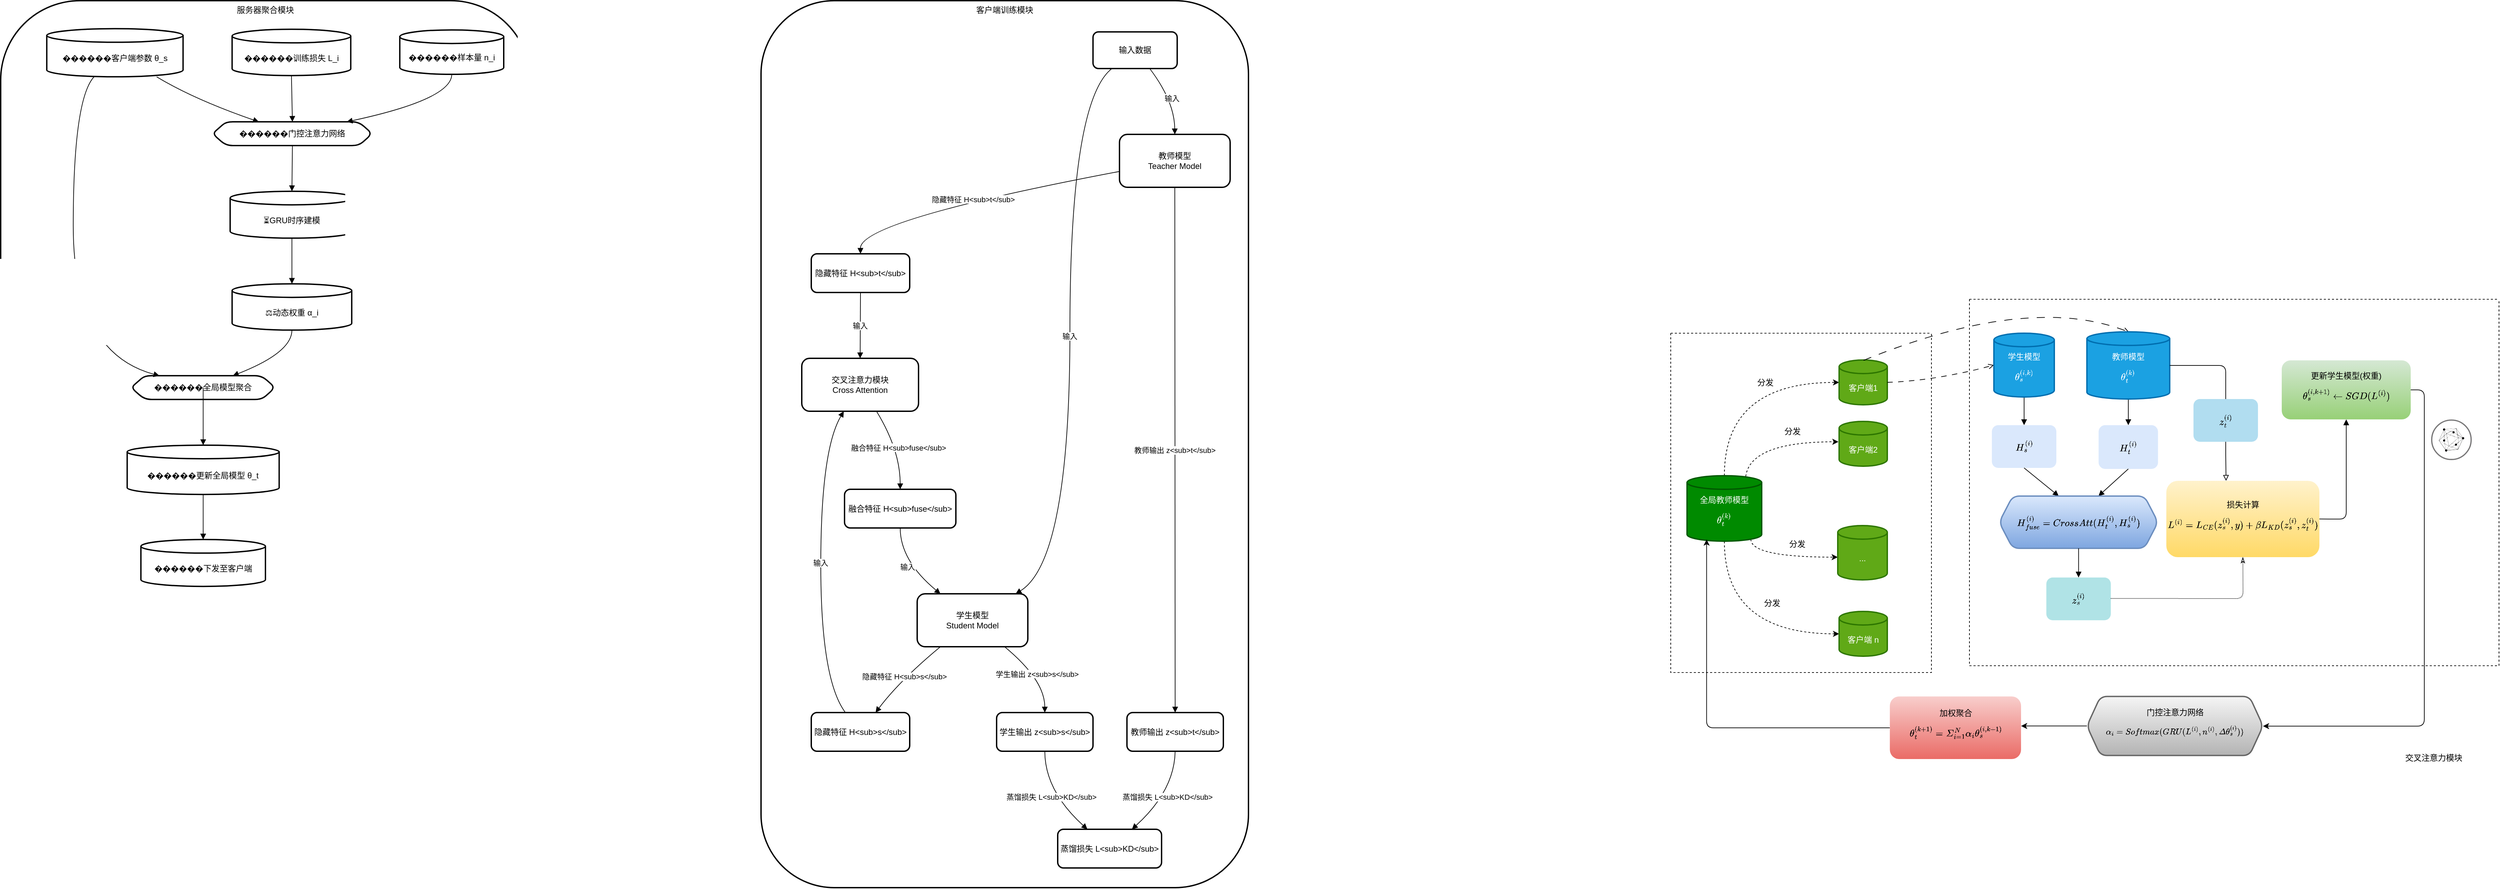 <mxfile version="26.0.11">
  <diagram name="第 1 页" id="DEk5K5slilRWWlr_zEea">
    <mxGraphModel dx="1114" dy="500" grid="1" gridSize="10" guides="1" tooltips="1" connect="1" arrows="1" fold="1" page="1" pageScale="1" pageWidth="4681" pageHeight="3300" background="none" math="1" shadow="0">
      <root>
        <mxCell id="0" />
        <mxCell id="1" parent="0" />
        <mxCell id="zsc-ipmftyCH5oLLFZYE-88" value="服务器聚合模块" style="whiteSpace=wrap;strokeWidth=2;verticalAlign=top;rounded=1;" parent="1" vertex="1">
          <mxGeometry x="20" y="20" width="780" height="890" as="geometry" />
        </mxCell>
        <mxCell id="zsc-ipmftyCH5oLLFZYE-89" value="������客户端参数 θ_s" style="shape=cylinder3;boundedLbl=1;backgroundOutline=1;size=10;strokeWidth=2;whiteSpace=wrap;rounded=1;" parent="zsc-ipmftyCH5oLLFZYE-88" vertex="1">
          <mxGeometry x="67.889" y="41.27" width="200.778" height="70.877" as="geometry" />
        </mxCell>
        <mxCell id="zsc-ipmftyCH5oLLFZYE-90" value="������门控注意力网络" style="shape=hexagon;perimeter=hexagonPerimeter2;fixedSize=1;strokeWidth=2;whiteSpace=wrap;rounded=1;" parent="zsc-ipmftyCH5oLLFZYE-88" vertex="1">
          <mxGeometry x="312" y="178.538" width="235.444" height="34.99" as="geometry" />
        </mxCell>
        <mxCell id="zsc-ipmftyCH5oLLFZYE-91" value="������训练损失 L_i" style="shape=cylinder3;boundedLbl=1;backgroundOutline=1;size=10;strokeWidth=2;whiteSpace=wrap;rounded=1;" parent="zsc-ipmftyCH5oLLFZYE-88" vertex="1">
          <mxGeometry x="340.889" y="42.167" width="174.778" height="68.185" as="geometry" />
        </mxCell>
        <mxCell id="zsc-ipmftyCH5oLLFZYE-92" value="������样本量 n_i" style="shape=cylinder3;boundedLbl=1;backgroundOutline=1;size=10;strokeWidth=2;whiteSpace=wrap;rounded=1;" parent="zsc-ipmftyCH5oLLFZYE-88" vertex="1">
          <mxGeometry x="587.889" y="43.065" width="153.111" height="65.494" as="geometry" />
        </mxCell>
        <mxCell id="zsc-ipmftyCH5oLLFZYE-93" value="⏳GRU时序建模" style="shape=cylinder3;boundedLbl=1;backgroundOutline=1;size=10;strokeWidth=2;whiteSpace=wrap;rounded=1;" parent="zsc-ipmftyCH5oLLFZYE-88" vertex="1">
          <mxGeometry x="338" y="280.817" width="182" height="69.083" as="geometry" />
        </mxCell>
        <mxCell id="zsc-ipmftyCH5oLLFZYE-94" value="⚖️动态权重 α_i" style="shape=cylinder3;boundedLbl=1;backgroundOutline=1;size=10;strokeWidth=2;whiteSpace=wrap;rounded=1;" parent="zsc-ipmftyCH5oLLFZYE-88" vertex="1">
          <mxGeometry x="340.889" y="417.188" width="176.222" height="68.185" as="geometry" />
        </mxCell>
        <mxCell id="zsc-ipmftyCH5oLLFZYE-95" value="������全局模型聚合" style="shape=hexagon;perimeter=hexagonPerimeter2;fixedSize=1;strokeWidth=2;whiteSpace=wrap;rounded=1;" parent="zsc-ipmftyCH5oLLFZYE-88" vertex="1">
          <mxGeometry x="192.111" y="552.661" width="212.333" height="34.99" as="geometry" />
        </mxCell>
        <mxCell id="zsc-ipmftyCH5oLLFZYE-96" value="������更新全局模型 θ_t" style="shape=cylinder3;boundedLbl=1;backgroundOutline=1;size=10;strokeWidth=2;whiteSpace=wrap;rounded=1;" parent="zsc-ipmftyCH5oLLFZYE-88" vertex="1">
          <mxGeometry x="186.333" y="654.94" width="223.889" height="72.671" as="geometry" />
        </mxCell>
        <mxCell id="zsc-ipmftyCH5oLLFZYE-97" value="������下发至客户端" style="shape=cylinder3;boundedLbl=1;backgroundOutline=1;size=10;strokeWidth=2;whiteSpace=wrap;rounded=1;" parent="zsc-ipmftyCH5oLLFZYE-88" vertex="1">
          <mxGeometry x="206.556" y="794.002" width="183.444" height="69.083" as="geometry" />
        </mxCell>
        <mxCell id="zsc-ipmftyCH5oLLFZYE-98" value="" style="curved=1;startArrow=none;endArrow=block;exitX=0.8;exitY=0.99;entryX=0.29;entryY=0;rounded=1;" parent="zsc-ipmftyCH5oLLFZYE-88" source="zsc-ipmftyCH5oLLFZYE-89" target="zsc-ipmftyCH5oLLFZYE-90" edge="1">
          <mxGeometry relative="1" as="geometry">
            <Array as="points">
              <mxPoint x="284.556" y="145.343" />
            </Array>
          </mxGeometry>
        </mxCell>
        <mxCell id="zsc-ipmftyCH5oLLFZYE-99" value="" style="curved=1;startArrow=none;endArrow=block;exitX=0.5;exitY=1;entryX=0.5;entryY=0;rounded=1;" parent="zsc-ipmftyCH5oLLFZYE-88" source="zsc-ipmftyCH5oLLFZYE-91" target="zsc-ipmftyCH5oLLFZYE-90" edge="1">
          <mxGeometry relative="1" as="geometry">
            <Array as="points" />
          </mxGeometry>
        </mxCell>
        <mxCell id="zsc-ipmftyCH5oLLFZYE-100" value="" style="curved=1;startArrow=none;endArrow=block;exitX=0.5;exitY=1.01;entryX=0.84;entryY=0;rounded=1;" parent="zsc-ipmftyCH5oLLFZYE-88" source="zsc-ipmftyCH5oLLFZYE-92" target="zsc-ipmftyCH5oLLFZYE-90" edge="1">
          <mxGeometry relative="1" as="geometry">
            <Array as="points">
              <mxPoint x="664.444" y="145.343" />
            </Array>
          </mxGeometry>
        </mxCell>
        <mxCell id="zsc-ipmftyCH5oLLFZYE-101" value="" style="curved=1;startArrow=none;endArrow=block;exitX=0.5;exitY=1;entryX=0.5;entryY=0;rounded=1;" parent="zsc-ipmftyCH5oLLFZYE-88" source="zsc-ipmftyCH5oLLFZYE-90" target="zsc-ipmftyCH5oLLFZYE-93" edge="1">
          <mxGeometry relative="1" as="geometry">
            <Array as="points" />
          </mxGeometry>
        </mxCell>
        <mxCell id="zsc-ipmftyCH5oLLFZYE-102" value="" style="curved=1;startArrow=none;endArrow=block;exitX=0.5;exitY=1;entryX=0.5;entryY=-0.01;rounded=1;" parent="zsc-ipmftyCH5oLLFZYE-88" source="zsc-ipmftyCH5oLLFZYE-93" target="zsc-ipmftyCH5oLLFZYE-94" edge="1">
          <mxGeometry relative="1" as="geometry">
            <Array as="points" />
          </mxGeometry>
        </mxCell>
        <mxCell id="zsc-ipmftyCH5oLLFZYE-103" value="" style="curved=1;startArrow=none;endArrow=block;exitX=0.5;exitY=1;entryX=0.71;entryY=-0.01;rounded=1;" parent="zsc-ipmftyCH5oLLFZYE-88" source="zsc-ipmftyCH5oLLFZYE-94" target="zsc-ipmftyCH5oLLFZYE-95" edge="1">
          <mxGeometry relative="1" as="geometry">
            <Array as="points">
              <mxPoint x="429" y="518.569" />
            </Array>
          </mxGeometry>
        </mxCell>
        <mxCell id="zsc-ipmftyCH5oLLFZYE-104" value="" style="curved=1;startArrow=none;endArrow=block;exitX=0.35;exitY=0.99;entryX=0.19;entryY=-0.01;rounded=1;" parent="zsc-ipmftyCH5oLLFZYE-88" source="zsc-ipmftyCH5oLLFZYE-89" target="zsc-ipmftyCH5oLLFZYE-95" edge="1">
          <mxGeometry relative="1" as="geometry">
            <Array as="points">
              <mxPoint x="106.889" y="145.343" />
              <mxPoint x="106.889" y="518.569" />
            </Array>
          </mxGeometry>
        </mxCell>
        <mxCell id="zsc-ipmftyCH5oLLFZYE-105" value="" style="curved=1;startArrow=none;endArrow=block;exitX=0.5;exitY=0.99;entryX=0.5;entryY=0;rounded=1;" parent="zsc-ipmftyCH5oLLFZYE-88" source="zsc-ipmftyCH5oLLFZYE-95" target="zsc-ipmftyCH5oLLFZYE-96" edge="1">
          <mxGeometry relative="1" as="geometry">
            <Array as="points" />
          </mxGeometry>
        </mxCell>
        <mxCell id="zsc-ipmftyCH5oLLFZYE-106" value="" style="curved=1;startArrow=none;endArrow=block;exitX=0.5;exitY=0.99;entryX=0.5;entryY=0;rounded=1;" parent="zsc-ipmftyCH5oLLFZYE-88" source="zsc-ipmftyCH5oLLFZYE-96" target="zsc-ipmftyCH5oLLFZYE-97" edge="1">
          <mxGeometry relative="1" as="geometry">
            <Array as="points" />
          </mxGeometry>
        </mxCell>
        <mxCell id="zsc-ipmftyCH5oLLFZYE-171" value="客户端训练模块" style="whiteSpace=wrap;strokeWidth=2;verticalAlign=top;rounded=1;" parent="1" vertex="1">
          <mxGeometry x="1140" y="20" width="718" height="1307" as="geometry" />
        </mxCell>
        <mxCell id="zsc-ipmftyCH5oLLFZYE-172" value="输入数据" style="whiteSpace=wrap;strokeWidth=2;rounded=1;" parent="zsc-ipmftyCH5oLLFZYE-171" vertex="1">
          <mxGeometry x="489" y="46" width="124" height="54" as="geometry" />
        </mxCell>
        <mxCell id="zsc-ipmftyCH5oLLFZYE-173" value="教师模型&#xa;Teacher Model" style="whiteSpace=wrap;strokeWidth=2;rounded=1;" parent="zsc-ipmftyCH5oLLFZYE-171" vertex="1">
          <mxGeometry x="528" y="197" width="163" height="78" as="geometry" />
        </mxCell>
        <mxCell id="zsc-ipmftyCH5oLLFZYE-174" value="学生模型&#xa;Student Model" style="whiteSpace=wrap;strokeWidth=2;rounded=1;" parent="zsc-ipmftyCH5oLLFZYE-171" vertex="1">
          <mxGeometry x="230" y="874" width="163" height="78" as="geometry" />
        </mxCell>
        <mxCell id="zsc-ipmftyCH5oLLFZYE-175" value="隐藏特征 H&lt;sub&gt;t&lt;/sub&gt;" style="whiteSpace=wrap;strokeWidth=2;rounded=1;" parent="zsc-ipmftyCH5oLLFZYE-171" vertex="1">
          <mxGeometry x="74" y="373" width="145" height="57" as="geometry" />
        </mxCell>
        <mxCell id="zsc-ipmftyCH5oLLFZYE-176" value="隐藏特征 H&lt;sub&gt;s&lt;/sub&gt;" style="whiteSpace=wrap;strokeWidth=2;rounded=1;" parent="zsc-ipmftyCH5oLLFZYE-171" vertex="1">
          <mxGeometry x="74" y="1049" width="145" height="57" as="geometry" />
        </mxCell>
        <mxCell id="zsc-ipmftyCH5oLLFZYE-177" value="交叉注意力模块&#xa;Cross Attention" style="whiteSpace=wrap;strokeWidth=2;rounded=1;" parent="zsc-ipmftyCH5oLLFZYE-171" vertex="1">
          <mxGeometry x="60" y="527" width="172" height="78" as="geometry" />
        </mxCell>
        <mxCell id="zsc-ipmftyCH5oLLFZYE-178" value="融合特征 H&lt;sub&gt;fuse&lt;/sub&gt;" style="whiteSpace=wrap;strokeWidth=2;rounded=1;" parent="zsc-ipmftyCH5oLLFZYE-171" vertex="1">
          <mxGeometry x="123" y="720" width="164" height="57" as="geometry" />
        </mxCell>
        <mxCell id="zsc-ipmftyCH5oLLFZYE-179" value="教师输出 z&lt;sub&gt;t&lt;/sub&gt;" style="whiteSpace=wrap;strokeWidth=2;rounded=1;" parent="zsc-ipmftyCH5oLLFZYE-171" vertex="1">
          <mxGeometry x="539" y="1049" width="142" height="57" as="geometry" />
        </mxCell>
        <mxCell id="zsc-ipmftyCH5oLLFZYE-180" value="学生输出 z&lt;sub&gt;s&lt;/sub&gt;" style="whiteSpace=wrap;strokeWidth=2;rounded=1;" parent="zsc-ipmftyCH5oLLFZYE-171" vertex="1">
          <mxGeometry x="347" y="1049" width="142" height="57" as="geometry" />
        </mxCell>
        <mxCell id="zsc-ipmftyCH5oLLFZYE-181" value="蒸馏损失 L&lt;sub&gt;KD&lt;/sub&gt;" style="whiteSpace=wrap;strokeWidth=2;rounded=1;" parent="zsc-ipmftyCH5oLLFZYE-171" vertex="1">
          <mxGeometry x="437" y="1221" width="153" height="57" as="geometry" />
        </mxCell>
        <mxCell id="zsc-ipmftyCH5oLLFZYE-182" value="输入" style="curved=1;startArrow=none;endArrow=block;exitX=0.67;exitY=0.99;entryX=0.5;entryY=0;rounded=1;" parent="zsc-ipmftyCH5oLLFZYE-171" source="zsc-ipmftyCH5oLLFZYE-172" target="zsc-ipmftyCH5oLLFZYE-173" edge="1">
          <mxGeometry relative="1" as="geometry">
            <Array as="points">
              <mxPoint x="609" y="148" />
            </Array>
          </mxGeometry>
        </mxCell>
        <mxCell id="zsc-ipmftyCH5oLLFZYE-183" value="输入" style="curved=1;startArrow=none;endArrow=block;exitX=0.23;exitY=0.99;entryX=0.89;entryY=0;rounded=1;" parent="zsc-ipmftyCH5oLLFZYE-171" source="zsc-ipmftyCH5oLLFZYE-172" target="zsc-ipmftyCH5oLLFZYE-174" edge="1">
          <mxGeometry relative="1" as="geometry">
            <Array as="points">
              <mxPoint x="455" y="148" />
              <mxPoint x="455" y="825" />
            </Array>
          </mxGeometry>
        </mxCell>
        <mxCell id="zsc-ipmftyCH5oLLFZYE-184" value="隐藏特征 H&lt;sub&gt;t&lt;/sub&gt;" style="curved=1;startArrow=none;endArrow=block;exitX=0;exitY=0.7;entryX=0.5;entryY=-0.01;rounded=1;" parent="zsc-ipmftyCH5oLLFZYE-171" source="zsc-ipmftyCH5oLLFZYE-173" target="zsc-ipmftyCH5oLLFZYE-175" edge="1">
          <mxGeometry relative="1" as="geometry">
            <Array as="points">
              <mxPoint x="146" y="324" />
            </Array>
          </mxGeometry>
        </mxCell>
        <mxCell id="zsc-ipmftyCH5oLLFZYE-185" value="隐藏特征 H&lt;sub&gt;s&lt;/sub&gt;" style="curved=1;startArrow=none;endArrow=block;exitX=0.21;exitY=1;entryX=0.65;entryY=0.01;rounded=1;" parent="zsc-ipmftyCH5oLLFZYE-171" source="zsc-ipmftyCH5oLLFZYE-174" target="zsc-ipmftyCH5oLLFZYE-176" edge="1">
          <mxGeometry relative="1" as="geometry">
            <Array as="points">
              <mxPoint x="205" y="1001" />
            </Array>
          </mxGeometry>
        </mxCell>
        <mxCell id="zsc-ipmftyCH5oLLFZYE-186" value="输入" style="curved=1;startArrow=none;endArrow=block;exitX=0.5;exitY=0.99;entryX=0.5;entryY=0;rounded=1;" parent="zsc-ipmftyCH5oLLFZYE-171" source="zsc-ipmftyCH5oLLFZYE-175" target="zsc-ipmftyCH5oLLFZYE-177" edge="1">
          <mxGeometry relative="1" as="geometry">
            <Array as="points" />
          </mxGeometry>
        </mxCell>
        <mxCell id="zsc-ipmftyCH5oLLFZYE-187" value="输入" style="curved=1;startArrow=none;endArrow=block;exitX=0.35;exitY=0.01;entryX=0.36;entryY=1;rounded=1;" parent="zsc-ipmftyCH5oLLFZYE-171" source="zsc-ipmftyCH5oLLFZYE-176" target="zsc-ipmftyCH5oLLFZYE-177" edge="1">
          <mxGeometry relative="1" as="geometry">
            <Array as="points">
              <mxPoint x="88" y="1001" />
              <mxPoint x="88" y="662" />
            </Array>
          </mxGeometry>
        </mxCell>
        <mxCell id="zsc-ipmftyCH5oLLFZYE-188" value="融合特征 H&lt;sub&gt;fuse&lt;/sub&gt;" style="curved=1;startArrow=none;endArrow=block;exitX=0.64;exitY=1;entryX=0.5;entryY=0;rounded=1;" parent="zsc-ipmftyCH5oLLFZYE-171" source="zsc-ipmftyCH5oLLFZYE-177" target="zsc-ipmftyCH5oLLFZYE-178" edge="1">
          <mxGeometry relative="1" as="geometry">
            <Array as="points">
              <mxPoint x="205" y="662" />
            </Array>
          </mxGeometry>
        </mxCell>
        <mxCell id="zsc-ipmftyCH5oLLFZYE-189" value="输入" style="curved=1;startArrow=none;endArrow=block;exitX=0.5;exitY=0.99;entryX=0.21;entryY=0;rounded=1;" parent="zsc-ipmftyCH5oLLFZYE-171" source="zsc-ipmftyCH5oLLFZYE-178" target="zsc-ipmftyCH5oLLFZYE-174" edge="1">
          <mxGeometry relative="1" as="geometry">
            <Array as="points">
              <mxPoint x="205" y="825" />
            </Array>
          </mxGeometry>
        </mxCell>
        <mxCell id="zsc-ipmftyCH5oLLFZYE-190" value="教师输出 z&lt;sub&gt;t&lt;/sub&gt;" style="curved=1;startArrow=none;endArrow=block;exitX=0.5;exitY=1;entryX=0.5;entryY=0.01;rounded=1;" parent="zsc-ipmftyCH5oLLFZYE-171" source="zsc-ipmftyCH5oLLFZYE-173" target="zsc-ipmftyCH5oLLFZYE-179" edge="1">
          <mxGeometry relative="1" as="geometry">
            <Array as="points" />
          </mxGeometry>
        </mxCell>
        <mxCell id="zsc-ipmftyCH5oLLFZYE-191" value="学生输出 z&lt;sub&gt;s&lt;/sub&gt;" style="curved=1;startArrow=none;endArrow=block;exitX=0.79;exitY=1;entryX=0.5;entryY=0.01;rounded=1;" parent="zsc-ipmftyCH5oLLFZYE-171" source="zsc-ipmftyCH5oLLFZYE-174" target="zsc-ipmftyCH5oLLFZYE-180" edge="1">
          <mxGeometry relative="1" as="geometry">
            <Array as="points">
              <mxPoint x="418" y="1001" />
            </Array>
          </mxGeometry>
        </mxCell>
        <mxCell id="zsc-ipmftyCH5oLLFZYE-192" value="蒸馏损失 L&lt;sub&gt;KD&lt;/sub&gt;" style="curved=1;startArrow=none;endArrow=block;exitX=0.5;exitY=1;entryX=0.71;entryY=0.01;rounded=1;" parent="zsc-ipmftyCH5oLLFZYE-171" source="zsc-ipmftyCH5oLLFZYE-179" target="zsc-ipmftyCH5oLLFZYE-181" edge="1">
          <mxGeometry relative="1" as="geometry">
            <Array as="points">
              <mxPoint x="609" y="1164" />
            </Array>
          </mxGeometry>
        </mxCell>
        <mxCell id="zsc-ipmftyCH5oLLFZYE-193" value="蒸馏损失 L&lt;sub&gt;KD&lt;/sub&gt;" style="curved=1;startArrow=none;endArrow=block;exitX=0.5;exitY=1;entryX=0.29;entryY=0.01;rounded=1;" parent="zsc-ipmftyCH5oLLFZYE-171" source="zsc-ipmftyCH5oLLFZYE-180" target="zsc-ipmftyCH5oLLFZYE-181" edge="1">
          <mxGeometry relative="1" as="geometry">
            <Array as="points">
              <mxPoint x="418" y="1164" />
            </Array>
          </mxGeometry>
        </mxCell>
        <mxCell id="dmqnpBjw-a6B4gVSiQjP-79" value="" style="edgeStyle=orthogonalEdgeStyle;rounded=0;orthogonalLoop=1;jettySize=auto;html=1;entryX=0;entryY=0.5;entryDx=0;entryDy=0;entryPerimeter=0;exitX=0.5;exitY=0;exitDx=0;exitDy=0;exitPerimeter=0;curved=1;dashed=1;" parent="1" source="dmqnpBjw-a6B4gVSiQjP-4" target="dmqnpBjw-a6B4gVSiQjP-5" edge="1">
          <mxGeometry relative="1" as="geometry" />
        </mxCell>
        <mxCell id="dmqnpBjw-a6B4gVSiQjP-89" value="" style="edgeStyle=orthogonalEdgeStyle;rounded=0;orthogonalLoop=1;jettySize=auto;html=1;exitX=0.855;exitY=1;exitDx=0;exitDy=-2.9;exitPerimeter=0;curved=1;dashed=1;" parent="1" source="dmqnpBjw-a6B4gVSiQjP-4" target="dmqnpBjw-a6B4gVSiQjP-7" edge="1">
          <mxGeometry relative="1" as="geometry">
            <Array as="points">
              <mxPoint x="2598" y="840" />
            </Array>
          </mxGeometry>
        </mxCell>
        <mxCell id="dmqnpBjw-a6B4gVSiQjP-91" value="" style="edgeStyle=orthogonalEdgeStyle;rounded=0;orthogonalLoop=1;jettySize=auto;html=1;curved=1;entryX=0;entryY=0.5;entryDx=0;entryDy=0;entryPerimeter=0;exitX=0.5;exitY=1;exitDx=0;exitDy=0;exitPerimeter=0;dashed=1;" parent="1" source="dmqnpBjw-a6B4gVSiQjP-4" target="dmqnpBjw-a6B4gVSiQjP-81" edge="1">
          <mxGeometry relative="1" as="geometry">
            <mxPoint x="2559" y="910" as="targetPoint" />
          </mxGeometry>
        </mxCell>
        <mxCell id="dmqnpBjw-a6B4gVSiQjP-92" value="" style="edgeStyle=orthogonalEdgeStyle;rounded=0;orthogonalLoop=1;jettySize=auto;html=1;exitX=0.774;exitY=0.012;exitDx=0;exitDy=0;exitPerimeter=0;curved=1;dashed=1;" parent="1" edge="1">
          <mxGeometry relative="1" as="geometry">
            <mxPoint x="2590.14" y="727.058" as="sourcePoint" />
            <mxPoint x="2727" y="670" as="targetPoint" />
            <Array as="points">
              <mxPoint x="2590" y="669.9" />
            </Array>
          </mxGeometry>
        </mxCell>
        <mxCell id="dmqnpBjw-a6B4gVSiQjP-4" value="全局教师模型&#xa;\[θ_t^{(k)}\]" style="shape=cylinder3;boundedLbl=1;backgroundOutline=1;size=10;strokeWidth=2;whiteSpace=wrap;fillColor=#008a00;fontColor=#ffffff;strokeColor=#005700;rounded=1;" parent="1" vertex="1">
          <mxGeometry x="2504" y="720" width="110" height="96.5" as="geometry" />
        </mxCell>
        <mxCell id="dmqnpBjw-a6B4gVSiQjP-5" value="客户端1" style="shape=cylinder3;boundedLbl=1;backgroundOutline=1;size=10;strokeWidth=2;whiteSpace=wrap;fillColor=#60a917;fontColor=#ffffff;strokeColor=#2D7600;rounded=1;" parent="1" vertex="1">
          <mxGeometry x="2728" y="549.5" width="71" height="66" as="geometry" />
        </mxCell>
        <mxCell id="dmqnpBjw-a6B4gVSiQjP-7" value="..." style="shape=cylinder3;boundedLbl=1;backgroundOutline=1;size=10;strokeWidth=2;whiteSpace=wrap;fillColor=#60a917;fontColor=#ffffff;strokeColor=#2D7600;rounded=1;" parent="1" vertex="1">
          <mxGeometry x="2726" y="793.5" width="73" height="80" as="geometry" />
        </mxCell>
        <mxCell id="dmqnpBjw-a6B4gVSiQjP-10" value="\[H_t^{(i)}\]" style="strokeWidth=2;shape=process;whiteSpace=wrap;size=0.04;fillColor=#dae8fc;strokeColor=none;rounded=1;" parent="1" vertex="1">
          <mxGeometry x="3110.25" y="645.5" width="87.5" height="64.5" as="geometry" />
        </mxCell>
        <mxCell id="dmqnpBjw-a6B4gVSiQjP-12" value="\[H_s^{(i)}\]" style="strokeWidth=2;shape=process;whiteSpace=wrap;size=0.04;fillColor=#dae8fc;strokeColor=none;rounded=1;glass=0;" parent="1" vertex="1">
          <mxGeometry x="2953" y="645.5" width="95" height="63" as="geometry" />
        </mxCell>
        <mxCell id="OnDtbN8vTFsmd_4l0c0f-2" value="" style="edgeStyle=orthogonalEdgeStyle;rounded=0;orthogonalLoop=1;jettySize=auto;html=1;" parent="1" source="dmqnpBjw-a6B4gVSiQjP-19" target="dmqnpBjw-a6B4gVSiQjP-20" edge="1">
          <mxGeometry relative="1" as="geometry">
            <Array as="points">
              <mxPoint x="3020" y="1089" />
              <mxPoint x="3020" y="1089" />
            </Array>
          </mxGeometry>
        </mxCell>
        <mxCell id="dmqnpBjw-a6B4gVSiQjP-19" value="门控注意力网络&#xa;\[α_i = Softmax(GRU(L^{(i)}, n^{(i)}, Δθ_s^{(i)}))\]" style="shape=hexagon;perimeter=hexagonPerimeter2;fixedSize=1;strokeWidth=2;whiteSpace=wrap;fillColor=#f5f5f5;strokeColor=#666666;rounded=1;gradientColor=#b3b3b3;fontFamily=Noto Serif Simplified Chinese;fontSource=https%3A%2F%2Ffonts.googleapis.com%2Fcss%3Ffamily%3DNoto%2BSerif%2BSimplified%2BChinese;" parent="1" vertex="1">
          <mxGeometry x="3093" y="1045.25" width="259.5" height="87" as="geometry" />
        </mxCell>
        <mxCell id="OnDtbN8vTFsmd_4l0c0f-4" value="" style="edgeStyle=orthogonalEdgeStyle;rounded=1;orthogonalLoop=1;jettySize=auto;html=1;entryX=0.262;entryY=0.974;entryDx=0;entryDy=0;entryPerimeter=0;curved=0;" parent="1" source="dmqnpBjw-a6B4gVSiQjP-20" target="dmqnpBjw-a6B4gVSiQjP-4" edge="1">
          <mxGeometry relative="1" as="geometry">
            <mxPoint x="2686.125" y="1091.368" as="targetPoint" />
          </mxGeometry>
        </mxCell>
        <mxCell id="dmqnpBjw-a6B4gVSiQjP-20" value="加权聚合&#xa;\[θ_t^{(k+1)} = Σ_{i=1}^N α_i θ_s^{(i,k+1)}\]" style="strokeWidth=2;shape=process;whiteSpace=wrap;size=0.04;fillColor=#f8cecc;gradientColor=#ea6b66;strokeColor=none;rounded=1;" parent="1" vertex="1">
          <mxGeometry x="2802.75" y="1045.25" width="193.25" height="92.25" as="geometry" />
        </mxCell>
        <mxCell id="dmqnpBjw-a6B4gVSiQjP-26" value="" style="curved=1;startArrow=none;endArrow=block;entryX=0.5;entryY=0;rounded=1;exitX=0.5;exitY=1;exitDx=0;exitDy=0;exitPerimeter=0;entryDx=0;entryDy=0;" parent="1" source="dmqnpBjw-a6B4gVSiQjP-55" target="dmqnpBjw-a6B4gVSiQjP-10" edge="1">
          <mxGeometry relative="1" as="geometry">
            <mxPoint x="3045" y="530" as="sourcePoint" />
          </mxGeometry>
        </mxCell>
        <mxCell id="dmqnpBjw-a6B4gVSiQjP-27" value="" style="curved=1;startArrow=none;endArrow=openAsync;rounded=1;entryX=0.5;entryY=0;entryDx=0;entryDy=0;entryPerimeter=0;dashed=1;dashPattern=12 12;endFill=0;" parent="1" target="dmqnpBjw-a6B4gVSiQjP-55" edge="1">
          <mxGeometry relative="1" as="geometry">
            <Array as="points">
              <mxPoint x="3010" y="450" />
            </Array>
            <mxPoint x="2764" y="550" as="sourcePoint" />
            <mxPoint x="3254" y="451.0" as="targetPoint" />
          </mxGeometry>
        </mxCell>
        <mxCell id="dmqnpBjw-a6B4gVSiQjP-28" value="" style="curved=1;startArrow=none;endArrow=block;exitX=0.5;exitY=1;rounded=1;exitDx=0;exitDy=0;exitPerimeter=0;entryX=0.5;entryY=0;entryDx=0;entryDy=0;" parent="1" source="dmqnpBjw-a6B4gVSiQjP-53" target="dmqnpBjw-a6B4gVSiQjP-12" edge="1">
          <mxGeometry relative="1" as="geometry">
            <Array as="points" />
            <mxPoint x="2803" y="793.5" as="sourcePoint" />
            <mxPoint x="2848" y="794" as="targetPoint" />
          </mxGeometry>
        </mxCell>
        <mxCell id="dmqnpBjw-a6B4gVSiQjP-63" value="" style="curved=1;startArrow=none;endArrow=open;rounded=1;entryX=0;entryY=0.5;entryDx=0;entryDy=0;entryPerimeter=0;exitX=1;exitY=0.5;exitDx=0;exitDy=0;exitPerimeter=0;dashed=1;dashPattern=8 8;endFill=0;" parent="1" source="dmqnpBjw-a6B4gVSiQjP-5" target="dmqnpBjw-a6B4gVSiQjP-53" edge="1">
          <mxGeometry relative="1" as="geometry">
            <Array as="points">
              <mxPoint x="2870" y="580" />
            </Array>
            <mxPoint x="2774" y="560" as="sourcePoint" />
            <mxPoint x="3264" y="461.0" as="targetPoint" />
          </mxGeometry>
        </mxCell>
        <mxCell id="dmqnpBjw-a6B4gVSiQjP-64" value="" style="curved=0;startArrow=none;endArrow=block;exitX=0.5;exitY=1;rounded=1;exitDx=0;exitDy=0;entryX=0.375;entryY=0;entryDx=0;entryDy=0;" parent="1" source="dmqnpBjw-a6B4gVSiQjP-12" target="dmqnpBjw-a6B4gVSiQjP-13" edge="1">
          <mxGeometry relative="1" as="geometry">
            <Array as="points" />
            <mxPoint x="3073" y="694" as="sourcePoint" />
            <mxPoint x="3073" y="763" as="targetPoint" />
          </mxGeometry>
        </mxCell>
        <mxCell id="dmqnpBjw-a6B4gVSiQjP-65" value="" style="curved=1;startArrow=none;endArrow=block;exitX=0.5;exitY=1;rounded=1;exitDx=0;exitDy=0;entryX=0.625;entryY=0;entryDx=0;entryDy=0;" parent="1" source="dmqnpBjw-a6B4gVSiQjP-10" target="dmqnpBjw-a6B4gVSiQjP-13" edge="1">
          <mxGeometry relative="1" as="geometry">
            <Array as="points" />
            <mxPoint x="3073" y="694" as="sourcePoint" />
            <mxPoint x="3073" y="763" as="targetPoint" />
          </mxGeometry>
        </mxCell>
        <mxCell id="dmqnpBjw-a6B4gVSiQjP-77" value="分发" style="text;html=1;align=center;verticalAlign=middle;resizable=0;points=[];autosize=1;strokeColor=none;fillColor=none;" parent="1" vertex="1">
          <mxGeometry x="2594" y="567.5" width="50" height="30" as="geometry" />
        </mxCell>
        <mxCell id="dmqnpBjw-a6B4gVSiQjP-80" value="客户端2" style="shape=cylinder3;boundedLbl=1;backgroundOutline=1;size=10;strokeWidth=2;whiteSpace=wrap;fillColor=#60a917;fontColor=#ffffff;strokeColor=#2D7600;rounded=1;" parent="1" vertex="1">
          <mxGeometry x="2728" y="640" width="71" height="66" as="geometry" />
        </mxCell>
        <mxCell id="dmqnpBjw-a6B4gVSiQjP-81" value="客户端 n" style="shape=cylinder3;boundedLbl=1;backgroundOutline=1;size=10;strokeWidth=2;whiteSpace=wrap;fillColor=#60a917;fontColor=#ffffff;strokeColor=#2D7600;rounded=1;" parent="1" vertex="1">
          <mxGeometry x="2728" y="920" width="71" height="66" as="geometry" />
        </mxCell>
        <mxCell id="dmqnpBjw-a6B4gVSiQjP-82" value="分发" style="text;html=1;align=center;verticalAlign=middle;resizable=0;points=[];autosize=1;strokeColor=none;fillColor=none;" parent="1" vertex="1">
          <mxGeometry x="2634" y="640" width="50" height="30" as="geometry" />
        </mxCell>
        <mxCell id="dmqnpBjw-a6B4gVSiQjP-93" value="分发" style="text;html=1;align=center;verticalAlign=middle;resizable=0;points=[];autosize=1;strokeColor=none;fillColor=none;" parent="1" vertex="1">
          <mxGeometry x="2641" y="805.5" width="50" height="30" as="geometry" />
        </mxCell>
        <mxCell id="dmqnpBjw-a6B4gVSiQjP-94" value="分发" style="text;html=1;align=center;verticalAlign=middle;resizable=0;points=[];autosize=1;strokeColor=none;fillColor=none;" parent="1" vertex="1">
          <mxGeometry x="2604" y="893" width="50" height="30" as="geometry" />
        </mxCell>
        <mxCell id="CUIcnq5JVYCkyGEl8Zd1-24" value="" style="swimlane;startSize=0;dashed=1;" parent="1" vertex="1">
          <mxGeometry x="2480" y="510" width="384" height="500" as="geometry" />
        </mxCell>
        <mxCell id="OnDtbN8vTFsmd_4l0c0f-1" value="" style="swimlane;startSize=0;dashed=1;" parent="1" vertex="1">
          <mxGeometry x="2920" y="460" width="780" height="540" as="geometry" />
        </mxCell>
        <mxCell id="dmqnpBjw-a6B4gVSiQjP-13" value="&#xa;\[ H_{fuse}^{(i)} = CrossAtt(H_t^{(i)}, H_s^{(i)}) \]&#xa;" style="shape=hexagon;perimeter=hexagonPerimeter2;fixedSize=1;strokeWidth=2;whiteSpace=wrap;fillColor=#dae8fc;strokeColor=#6c8ebf;gradientDirection=south;gradientColor=#7ea6e0;rounded=1;" parent="OnDtbN8vTFsmd_4l0c0f-1" vertex="1">
          <mxGeometry x="43.75" y="290" width="234" height="77" as="geometry" />
        </mxCell>
        <mxCell id="dmqnpBjw-a6B4gVSiQjP-53" value="学生模型&#xa;\[θ_s^{(i,k)}\]" style="shape=cylinder3;boundedLbl=1;backgroundOutline=1;size=10;strokeWidth=2;whiteSpace=wrap;fillColor=#1ba1e2;strokeColor=#006EAF;fontColor=#ffffff;rounded=1;" parent="OnDtbN8vTFsmd_4l0c0f-1" vertex="1">
          <mxGeometry x="36" y="50" width="89" height="94" as="geometry" />
        </mxCell>
        <mxCell id="dmqnpBjw-a6B4gVSiQjP-55" value="教师模型&#xa;\[θ_t^{(k)}\]" style="shape=cylinder3;boundedLbl=1;backgroundOutline=1;size=10;strokeWidth=2;whiteSpace=wrap;fillColor=#1ba1e2;strokeColor=#006EAF;fontColor=#ffffff;rounded=1;" parent="OnDtbN8vTFsmd_4l0c0f-1" vertex="1">
          <mxGeometry x="173" y="48" width="122" height="99" as="geometry" />
        </mxCell>
        <mxCell id="dmqnpBjw-a6B4gVSiQjP-14" value="\[z_s^{(i)}\]" style="strokeWidth=2;shape=process;whiteSpace=wrap;size=0.04;fillColor=#b0e3e6;strokeColor=none;rounded=1;" parent="OnDtbN8vTFsmd_4l0c0f-1" vertex="1">
          <mxGeometry x="113.25" y="410" width="95" height="63" as="geometry" />
        </mxCell>
        <mxCell id="dmqnpBjw-a6B4gVSiQjP-67" value="" style="curved=1;startArrow=none;endArrow=block;exitX=0.5;exitY=1;rounded=1;exitDx=0;exitDy=0;entryX=0.5;entryY=0;entryDx=0;entryDy=0;" parent="OnDtbN8vTFsmd_4l0c0f-1" source="dmqnpBjw-a6B4gVSiQjP-13" target="dmqnpBjw-a6B4gVSiQjP-14" edge="1">
          <mxGeometry relative="1" as="geometry">
            <Array as="points" />
            <mxPoint x="336" y="389" as="sourcePoint" />
            <mxPoint x="295" y="443" as="targetPoint" />
          </mxGeometry>
        </mxCell>
        <mxCell id="dmqnpBjw-a6B4gVSiQjP-15" value="\[z_t^{(i)}\]" style="strokeWidth=2;shape=process;whiteSpace=wrap;size=0.04;fillColor=#b1ddf0;strokeColor=none;rounded=1;" parent="OnDtbN8vTFsmd_4l0c0f-1" vertex="1">
          <mxGeometry x="330" y="147" width="95" height="63" as="geometry" />
        </mxCell>
        <mxCell id="dmqnpBjw-a6B4gVSiQjP-72" value="" style="edgeStyle=orthogonalEdgeStyle;rounded=1;orthogonalLoop=1;jettySize=auto;html=1;entryX=0.5;entryY=0;entryDx=0;entryDy=0;curved=0;startArrow=none;startFill=0;endArrow=none;endFill=0;" parent="OnDtbN8vTFsmd_4l0c0f-1" source="dmqnpBjw-a6B4gVSiQjP-55" target="dmqnpBjw-a6B4gVSiQjP-15" edge="1">
          <mxGeometry relative="1" as="geometry">
            <mxPoint x="458" y="73" as="targetPoint" />
          </mxGeometry>
        </mxCell>
        <mxCell id="dmqnpBjw-a6B4gVSiQjP-16" value="损失计算&#xa;\[L^{(i)} = L_{CE}(z_s^{(i)}, y) + βL_{KD}(z_s^{(i)}, z_t^{(i)})\]" style="strokeWidth=2;shape=process;whiteSpace=wrap;size=0.04;fillColor=#fff2cc;strokeColor=none;gradientColor=#ffd966;rounded=1;" parent="OnDtbN8vTFsmd_4l0c0f-1" vertex="1">
          <mxGeometry x="290" y="267.5" width="225.5" height="112.5" as="geometry" />
        </mxCell>
        <mxCell id="dmqnpBjw-a6B4gVSiQjP-73" value="" style="edgeStyle=orthogonalEdgeStyle;rounded=0;orthogonalLoop=1;jettySize=auto;html=1;exitX=0.5;exitY=1;exitDx=0;exitDy=0;curved=0;endArrow=block;endFill=0;" parent="OnDtbN8vTFsmd_4l0c0f-1" source="dmqnpBjw-a6B4gVSiQjP-15" target="dmqnpBjw-a6B4gVSiQjP-16" edge="1">
          <mxGeometry relative="1" as="geometry">
            <Array as="points">
              <mxPoint x="378" y="230" />
              <mxPoint x="378" y="230" />
            </Array>
          </mxGeometry>
        </mxCell>
        <mxCell id="dmqnpBjw-a6B4gVSiQjP-33" value="" style="curved=0;startArrow=none;endArrow=classicThin;exitX=1;exitY=0.49;entryX=0.5;entryY=1;rounded=1;entryDx=0;entryDy=0;dashed=1;dashPattern=1 1;endFill=0;" parent="OnDtbN8vTFsmd_4l0c0f-1" source="dmqnpBjw-a6B4gVSiQjP-14" target="dmqnpBjw-a6B4gVSiQjP-16" edge="1">
          <mxGeometry relative="1" as="geometry">
            <Array as="points">
              <mxPoint x="403" y="441" />
            </Array>
          </mxGeometry>
        </mxCell>
        <mxCell id="dmqnpBjw-a6B4gVSiQjP-17" value="更新学生模型(权重)&#xa;\[θ_s^{(i,k+1)} ← SGD(L^{(i)})\]" style="strokeWidth=2;shape=process;whiteSpace=wrap;size=0.04;fillColor=#d5e8d4;gradientColor=#97d077;strokeColor=none;rounded=1;" parent="OnDtbN8vTFsmd_4l0c0f-1" vertex="1">
          <mxGeometry x="460" y="90" width="190" height="87" as="geometry" />
        </mxCell>
        <mxCell id="dmqnpBjw-a6B4gVSiQjP-35" value="" style="curved=0;startArrow=none;endArrow=block;exitX=1;exitY=0.5;rounded=1;entryX=0.5;entryY=1;entryDx=0;entryDy=0;" parent="OnDtbN8vTFsmd_4l0c0f-1" source="dmqnpBjw-a6B4gVSiQjP-16" target="dmqnpBjw-a6B4gVSiQjP-17" edge="1">
          <mxGeometry relative="1" as="geometry">
            <Array as="points">
              <mxPoint x="555" y="324" />
            </Array>
            <mxPoint x="603" y="323" as="targetPoint" />
          </mxGeometry>
        </mxCell>
        <mxCell id="dmqnpBjw-a6B4gVSiQjP-95" value="" style="edgeStyle=orthogonalEdgeStyle;rounded=1;orthogonalLoop=1;jettySize=auto;html=1;curved=0;" parent="OnDtbN8vTFsmd_4l0c0f-1" source="dmqnpBjw-a6B4gVSiQjP-17" target="dmqnpBjw-a6B4gVSiQjP-19" edge="1">
          <mxGeometry relative="1" as="geometry">
            <Array as="points">
              <mxPoint x="670" y="134" />
              <mxPoint x="670" y="629" />
            </Array>
          </mxGeometry>
        </mxCell>
        <mxCell id="dmqnpBjw-a6B4gVSiQjP-104" value="" style="image;aspect=fixed;perimeter=ellipsePerimeter;html=1;align=center;shadow=0;dashed=0;fontColor=#4277BB;labelBackgroundColor=#66FFFF;fontSize=12;spacingTop=3;image=img/lib/ibm/blockchain/hyperledger_fabric.svg;rounded=1;labelBorderColor=none;" parent="OnDtbN8vTFsmd_4l0c0f-1" vertex="1">
          <mxGeometry x="680" y="177" width="60" height="60" as="geometry" />
        </mxCell>
        <mxCell id="OnDtbN8vTFsmd_4l0c0f-6" value="&lt;p&gt;&lt;span style=&quot;color: rgb(0, 0, 0); font-size: 12px; font-style: normal; font-variant-ligatures: normal; font-variant-caps: normal; font-weight: 400; letter-spacing: normal; orphans: 2; text-align: center; text-indent: 0px; text-transform: none; widows: 2; word-spacing: 0px; -webkit-text-stroke-width: 0px; white-space: nowrap; background-color: rgb(251, 251, 251); text-decoration-thickness: initial; text-decoration-style: initial; text-decoration-color: initial; float: none; display: inline !important;&quot;&gt;&lt;font&gt;交叉注意力模块&lt;/font&gt;&lt;/span&gt;&lt;/p&gt;" style="text;whiteSpace=wrap;html=1;fontFamily=Noto Serif Simplified Chinese;fontSource=https%3A%2F%2Ffonts.googleapis.com%2Fcss%3Ffamily%3DNoto%2BSerif%2BSimplified%2BChinese;" parent="1" vertex="1">
          <mxGeometry x="3560" y="1110" width="130" height="60" as="geometry" />
        </mxCell>
      </root>
    </mxGraphModel>
  </diagram>
</mxfile>
